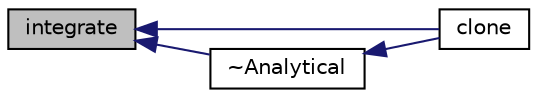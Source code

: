 digraph "integrate"
{
  bgcolor="transparent";
  edge [fontname="Helvetica",fontsize="10",labelfontname="Helvetica",labelfontsize="10"];
  node [fontname="Helvetica",fontsize="10",shape=record];
  rankdir="LR";
  Node30 [label="integrate",height=0.2,width=0.4,color="black", fillcolor="grey75", style="filled", fontcolor="black"];
  Node30 -> Node31 [dir="back",color="midnightblue",fontsize="10",style="solid",fontname="Helvetica"];
  Node31 [label="clone",height=0.2,width=0.4,color="black",URL="$a24965.html#a8dbc8b57589a169d5c436079b24c221b",tooltip="Construct and return clone. "];
  Node30 -> Node32 [dir="back",color="midnightblue",fontsize="10",style="solid",fontname="Helvetica"];
  Node32 [label="~Analytical",height=0.2,width=0.4,color="black",URL="$a24965.html#a77cc190dc923a30604d2a40727335dcc",tooltip="Destructor. "];
  Node32 -> Node31 [dir="back",color="midnightblue",fontsize="10",style="solid",fontname="Helvetica"];
}
